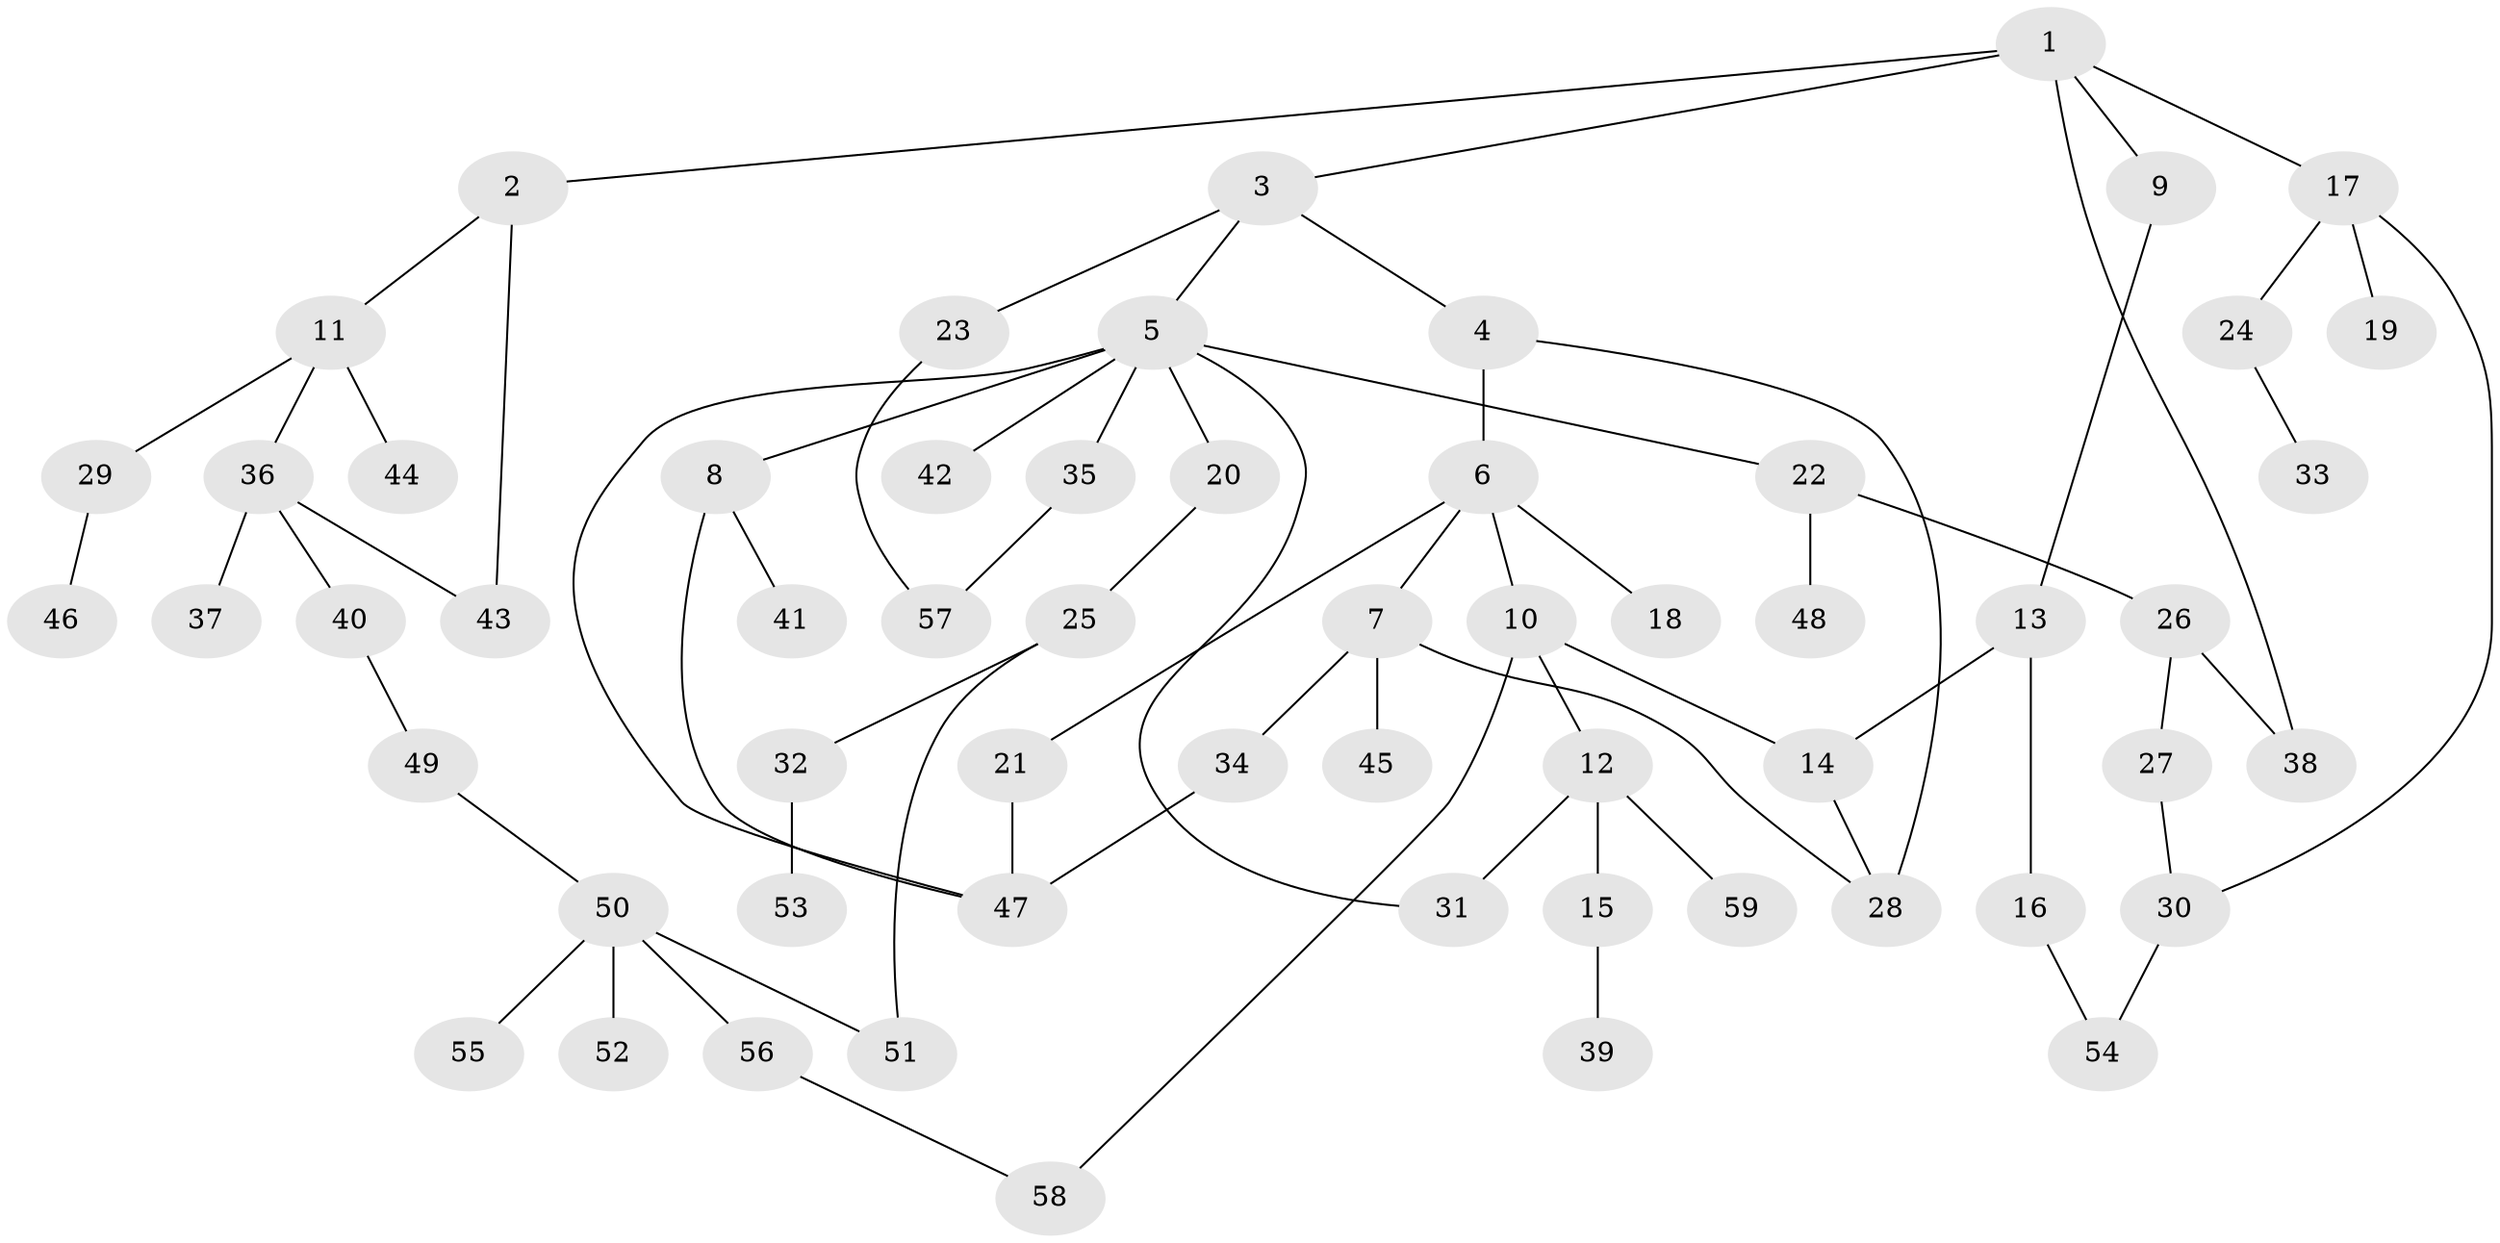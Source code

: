 // coarse degree distribution, {5: 0.02702702702702703, 3: 0.2972972972972973, 4: 0.13513513513513514, 7: 0.02702702702702703, 2: 0.32432432432432434, 1: 0.1891891891891892}
// Generated by graph-tools (version 1.1) at 2025/48/03/04/25 22:48:39]
// undirected, 59 vertices, 72 edges
graph export_dot {
  node [color=gray90,style=filled];
  1;
  2;
  3;
  4;
  5;
  6;
  7;
  8;
  9;
  10;
  11;
  12;
  13;
  14;
  15;
  16;
  17;
  18;
  19;
  20;
  21;
  22;
  23;
  24;
  25;
  26;
  27;
  28;
  29;
  30;
  31;
  32;
  33;
  34;
  35;
  36;
  37;
  38;
  39;
  40;
  41;
  42;
  43;
  44;
  45;
  46;
  47;
  48;
  49;
  50;
  51;
  52;
  53;
  54;
  55;
  56;
  57;
  58;
  59;
  1 -- 2;
  1 -- 3;
  1 -- 9;
  1 -- 17;
  1 -- 38;
  2 -- 11;
  2 -- 43;
  3 -- 4;
  3 -- 5;
  3 -- 23;
  4 -- 6;
  4 -- 28;
  5 -- 8;
  5 -- 20;
  5 -- 22;
  5 -- 35;
  5 -- 42;
  5 -- 47;
  5 -- 31;
  6 -- 7;
  6 -- 10;
  6 -- 18;
  6 -- 21;
  7 -- 34;
  7 -- 45;
  7 -- 28;
  8 -- 41;
  8 -- 47;
  9 -- 13;
  10 -- 12;
  10 -- 14;
  10 -- 58;
  11 -- 29;
  11 -- 36;
  11 -- 44;
  12 -- 15;
  12 -- 31;
  12 -- 59;
  13 -- 16;
  13 -- 14;
  14 -- 28;
  15 -- 39;
  16 -- 54;
  17 -- 19;
  17 -- 24;
  17 -- 30;
  20 -- 25;
  21 -- 47;
  22 -- 26;
  22 -- 48;
  23 -- 57;
  24 -- 33;
  25 -- 32;
  25 -- 51;
  26 -- 27;
  26 -- 38;
  27 -- 30;
  29 -- 46;
  30 -- 54;
  32 -- 53;
  34 -- 47;
  35 -- 57;
  36 -- 37;
  36 -- 40;
  36 -- 43;
  40 -- 49;
  49 -- 50;
  50 -- 52;
  50 -- 55;
  50 -- 56;
  50 -- 51;
  56 -- 58;
}

